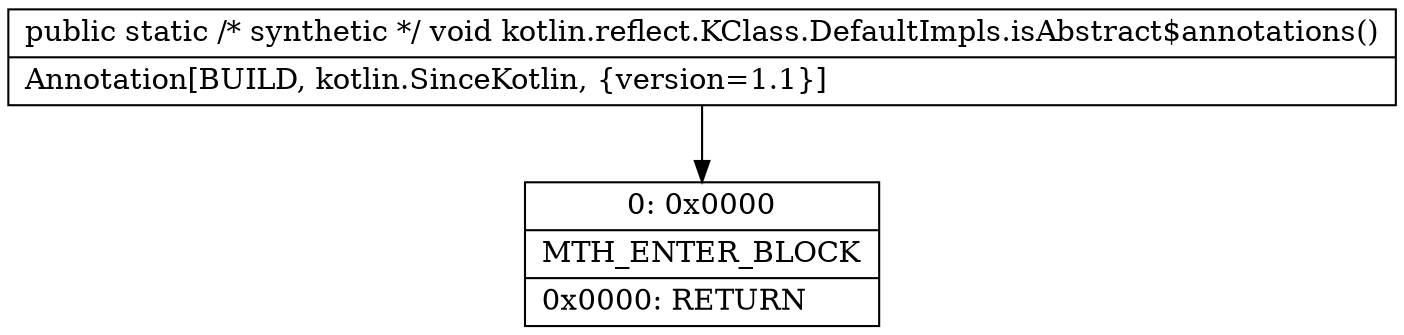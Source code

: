 digraph "CFG forkotlin.reflect.KClass.DefaultImpls.isAbstract$annotations()V" {
Node_0 [shape=record,label="{0\:\ 0x0000|MTH_ENTER_BLOCK\l|0x0000: RETURN   \l}"];
MethodNode[shape=record,label="{public static \/* synthetic *\/ void kotlin.reflect.KClass.DefaultImpls.isAbstract$annotations()  | Annotation[BUILD, kotlin.SinceKotlin, \{version=1.1\}]\l}"];
MethodNode -> Node_0;
}

